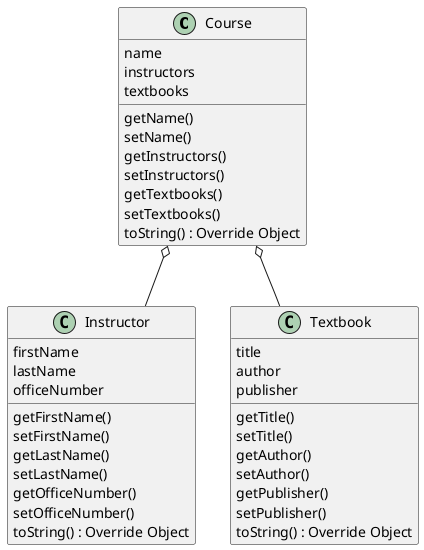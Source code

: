 @startuml
class Course {
name
instructors
textbooks
getName()
setName()
getInstructors()
setInstructors()
getTextbooks()
setTextbooks()
toString() : Override Object
}
class Instructor {
firstName
lastName
officeNumber
getFirstName()
setFirstName()
getLastName()
setLastName()
getOfficeNumber()
setOfficeNumber()
toString() : Override Object
}
class Textbook {
title
author
publisher
getTitle()
setTitle()
getAuthor()
setAuthor()
getPublisher()
setPublisher()
toString() : Override Object
}

Course o-- Instructor
Course o-- Textbook
@enduml